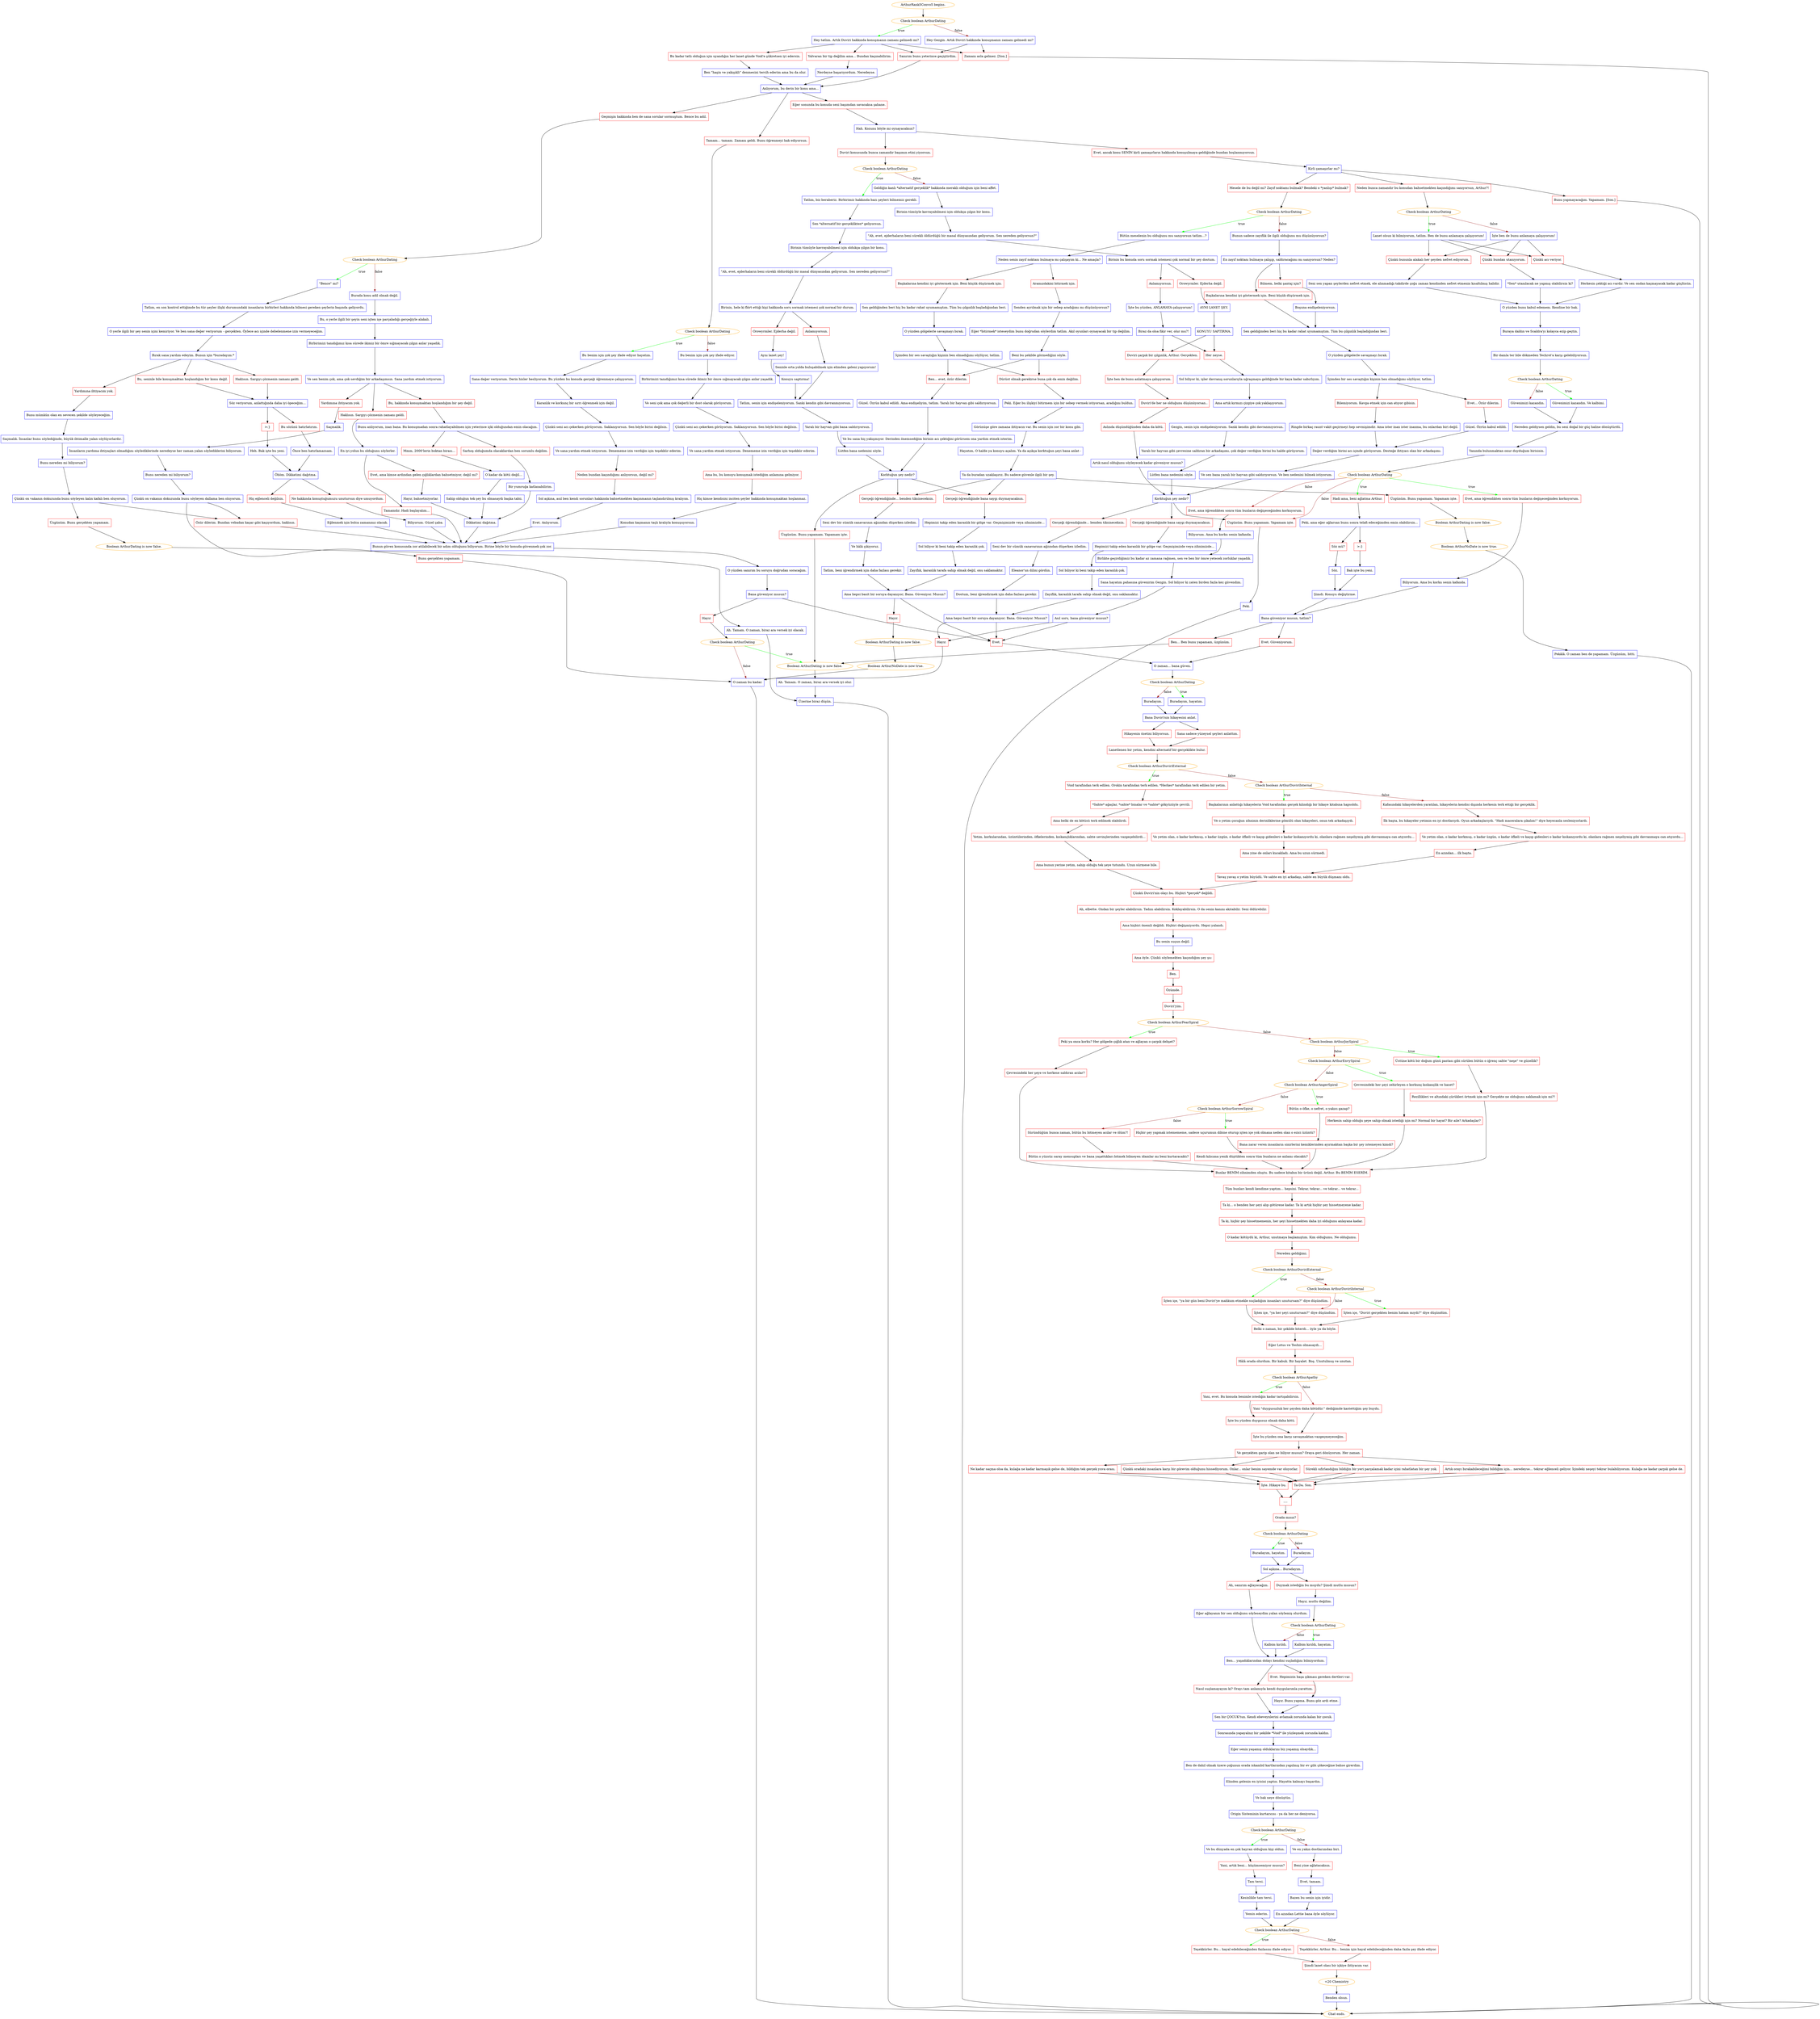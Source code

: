 digraph {
	"ArthurRank5Convo5 begins." [color=orange];
		"ArthurRank5Convo5 begins." -> j4106800456;
	j4106800456 [label="Check boolean ArthurDating",color=orange];
		j4106800456 -> j2434804035 [label=true,color=green];
		j4106800456 -> j1593030000 [label=false,color=brown];
	j2434804035 [label="Hey tatlım. Artık Duviri hakkında konuşmanın zamanı gelmedi mi?",shape=box,color=blue];
		j2434804035 -> j417258679;
		j2434804035 -> j3726603480;
		j2434804035 -> j2432808713;
		j2434804035 -> j3057345454;
	j1593030000 [label="Hey Gezgin. Artık Duviri hakkında konuşmanın zamanı gelmedi mi?",shape=box,color=blue];
		j1593030000 -> j2432808713;
		j1593030000 -> j3057345454;
	j417258679 [label="Bu kadar tatlı olduğun için uyandığın her lanet günde Void'e şükretsen iyi edersin.",shape=box,color=red];
		j417258679 -> j3219026442;
	j3726603480 [label="Yalvaran bir tip değilim ama... Bundan kaçınabilirim.",shape=box,color=red];
		j3726603480 -> j4259441392;
	j2432808713 [label="Sanırım bunu yeterince geçiştirdim.",shape=box,color=red];
		j2432808713 -> j563123037;
	j3057345454 [label="Zamanı asla gelmez. [Son.]",shape=box,color=red];
		j3057345454 -> "Chat ends.";
	j3219026442 [label="Ben \"haşin ve yakışıklı\" denmesini tercih ederim ama bu da olur.",shape=box,color=blue];
		j3219026442 -> j563123037;
	j4259441392 [label="Nerdeyse başarıyordum. Neredeyse.",shape=box,color=blue];
		j4259441392 -> j563123037;
	j563123037 [label="Anlıyorum, bu derin bir konu ama...",shape=box,color=blue];
		j563123037 -> j429749084;
		j563123037 -> j3575499230;
		j563123037 -> j110143336;
	"Chat ends." [color=orange];
	j429749084 [label="Tamam... tamam. Zamanı geldi. Bunu öğrenmeyi hak ediyorsun.",shape=box,color=red];
		j429749084 -> j813636759;
	j3575499230 [label="Geçmişin hakkında ben de sana sorular sormuştum. Bence bu adil.",shape=box,color=red];
		j3575499230 -> j2816300089;
	j110143336 [label="Eğer sonunda bu konuda seni başımdan savacaksa şahane.",shape=box,color=red];
		j110143336 -> j3597552185;
	j813636759 [label="Check boolean ArthurDating",color=orange];
		j813636759 -> j2322303811 [label=true,color=green];
		j813636759 -> j2445206359 [label=false,color=brown];
	j2816300089 [label="Check boolean ArthurDating",color=orange];
		j2816300089 -> j3736063004 [label=true,color=green];
		j2816300089 -> j3539223097 [label=false,color=brown];
	j3597552185 [label="Hah. Kozunu böyle mi oynayacaksın?",shape=box,color=blue];
		j3597552185 -> j2916125397;
		j3597552185 -> j3120127219;
	j2322303811 [label="Bu benim için çok şey ifade ediyor hayatım.",shape=box,color=blue];
		j2322303811 -> j532652201;
	j2445206359 [label="Bu benim için çok şey ifade ediyor.",shape=box,color=blue];
		j2445206359 -> j215752188;
	j3736063004 [label="\"Bence\" mi?",shape=box,color=blue];
		j3736063004 -> j3820734807;
	j3539223097 [label="Burada konu adil olmak değil.",shape=box,color=blue];
		j3539223097 -> j4252060037;
	j2916125397 [label="Duviri konusunda bunca zamandır başımın etini yiyorsun.",shape=box,color=red];
		j2916125397 -> j4256743418;
	j3120127219 [label="Evet, ancak konu SENİN kirli çamaşırların hakkında konuşulmaya geldiğinde bundan hoşlanmıyorsun.",shape=box,color=red];
		j3120127219 -> j951177023;
	j532652201 [label="Sana değer veriyorum. Derin hisler besliyorum. Bu yüzden bu konuda gerçeği öğrenmeye çalışıyorum.",shape=box,color=blue];
		j532652201 -> j2788795626;
	j215752188 [label="Birbirimizi tanıdığımız kısa sürede ikimiz bir ömre sığmayacak çılgın anlar yaşadık.",shape=box,color=blue];
		j215752188 -> j3942363535;
	j3820734807 [label="Tatlım, en son kontrol ettiğimde bu tür şeyler ilişki durumundaki insanların birbirleri hakkında bilmesi gereken şeylerin başında geliyordu.",shape=box,color=blue];
		j3820734807 -> j2550130068;
	j4252060037 [label="Bu, o yerle ilgili bir şeyin seni içten içe parçaladığı gerçeğiyle alakalı.",shape=box,color=blue];
		j4252060037 -> j768669025;
	j4256743418 [label="Check boolean ArthurDating",color=orange];
		j4256743418 -> j2602356918 [label=true,color=green];
		j4256743418 -> j4174609534 [label=false,color=brown];
	j951177023 [label="Kirli çamaşırlar mı?",shape=box,color=blue];
		j951177023 -> j3014695791;
		j951177023 -> j3846087621;
		j951177023 -> j1701020810;
	j2788795626 [label="Karanlık ve korkunç bir sırrı öğrenmek için değil.",shape=box,color=blue];
		j2788795626 -> j2926182758;
	j3942363535 [label="Ve seni çok ama çok değerli bir dost olarak görüyorum.",shape=box,color=blue];
		j3942363535 -> j2535861914;
	j2550130068 [label="O yerle ilgili bir şey senin içini kemiriyor. Ve ben sana değer veriyorum - gerçekten. Öylece acı içinde debelenmene izin vermeyeceğim.",shape=box,color=blue];
		j2550130068 -> j2457346154;
	j768669025 [label="Birbirimizi tanıdığımız kısa sürede ikimiz bir ömre sığmayacak çılgın anlar yaşadık.",shape=box,color=blue];
		j768669025 -> j3888992183;
	j2602356918 [label="Tatlım, biz beraberiz. Birbirimiz hakkında bazı şeyleri bilmemiz gerekli.",shape=box,color=blue];
		j2602356918 -> j2585508926;
	j4174609534 [label="Geldiğin kanlı *alternatif gerçeklik* hakkında meraklı olduğum için beni affet.",shape=box,color=blue];
		j4174609534 -> j2450037168;
	j3014695791 [label="Mesele de bu değil mi? Zayıf noktamı bulmak? Bendeki o *yanlışı* bulmak?",shape=box,color=red];
		j3014695791 -> j1328464596;
	j3846087621 [label="Neden bunca zamandır bu konudan bahsetmekten kaçındığımı sanıyorsun, Arthur?!",shape=box,color=red];
		j3846087621 -> j681698609;
	j1701020810 [label="Bunu yapmayacağım. Yapamam. [Son.]",shape=box,color=red];
		j1701020810 -> "Chat ends.";
	j2926182758 [label="Çünkü seni acı çekerken görüyorum. Saklanıyorsun. Sen böyle birisi değilsin.",shape=box,color=blue];
		j2926182758 -> j454459599;
	j2535861914 [label="Çünkü seni acı çekerken görüyorum. Saklanıyorsun. Sen böyle birisi değilsin.",shape=box,color=blue];
		j2535861914 -> j1726044236;
	j2457346154 [label="Bırak sana yardım edeyim. Bunun için *buradayım.*",shape=box,color=blue];
		j2457346154 -> j3471598829;
		j2457346154 -> j2096044422;
		j2457346154 -> j2277443211;
	j3888992183 [label="Ve sen benim çok, ama çok sevdiğim bir arkadaşımsın. Sana yardım etmek istiyorum.",shape=box,color=blue];
		j3888992183 -> j3173926023;
		j3888992183 -> j2435264595;
		j3888992183 -> j852102688;
	j2585508926 [label="Sen *alternatif bir gerçeklikten* geliyorsun.",shape=box,color=blue];
		j2585508926 -> j2722027968;
	j2450037168 [label="Birinin tümüyle kavrayabilmesi için oldukça çılgın bir konu.",shape=box,color=blue];
		j2450037168 -> j2200313215;
	j1328464596 [label="Check boolean ArthurDating",color=orange];
		j1328464596 -> j490192660 [label=true,color=green];
		j1328464596 -> j4031615466 [label=false,color=brown];
	j681698609 [label="Check boolean ArthurDating",color=orange];
		j681698609 -> j2179531443 [label=true,color=green];
		j681698609 -> j885573981 [label=false,color=brown];
	j454459599 [label="Ve sana yardım etmek istiyorum. Denememe izin verdiğin için teşekkür ederim.",shape=box,color=blue];
		j454459599 -> j359419266;
	j1726044236 [label="Ve sana yardım etmek istiyorum. Denememe izin verdiğin için teşekkür ederim.",shape=box,color=blue];
		j1726044236 -> j59470120;
	j3471598829 [label="Yardımına ihtiyacım yok.",shape=box,color=red];
		j3471598829 -> j61242897;
	j2096044422 [label="Bu, seninle bile konuşmaktan hoşlandığım bir konu değil.",shape=box,color=red];
		j2096044422 -> j1345409442;
	j2277443211 [label="Haklısın. Sargıyı çözmenin zamanı geldi.",shape=box,color=red];
		j2277443211 -> j1345409442;
	j3173926023 [label="Bu, hakkında konuşmaktan hoşlandığım bir şey değil.",shape=box,color=red];
		j3173926023 -> j776915984;
	j2435264595 [label="Haklısın. Sargıyı çözmenin zamanı geldi.",shape=box,color=red];
		j2435264595 -> j3023191026;
	j852102688 [label="Yardımına ihtiyacım yok.",shape=box,color=red];
		j852102688 -> j1339916759;
	j2722027968 [label="Birinin tümüyle kavrayabilmesi için oldukça çılgın bir konu.",shape=box,color=blue];
		j2722027968 -> j2104208928;
	j2200313215 [label="\"Ah, evet, ejderhaların beni sürekli öldürdüğü bir masal dünyasından geliyorum. Sen nereden geliyorsun?\"",shape=box,color=blue];
		j2200313215 -> j2560165386;
	j490192660 [label="Bütün meselenin bu olduğunu mu sanıyorsun tatlım...?",shape=box,color=blue];
		j490192660 -> j2019642445;
	j4031615466 [label="Bunun sadece zayıflık ile ilgili olduğunu mu düşünüyorsun?",shape=box,color=blue];
		j4031615466 -> j668209109;
	j2179531443 [label="Lanet olsun ki bilmiyorum, tatlım. Ben de bunu anlamaya çalışıyorum!",shape=box,color=blue];
		j2179531443 -> j4240045646;
		j2179531443 -> j2658590296;
		j2179531443 -> j817686292;
	j885573981 [label="İşte ben de bunu anlamaya çalışıyorum!",shape=box,color=blue];
		j885573981 -> j4240045646;
		j885573981 -> j2658590296;
		j885573981 -> j817686292;
	j359419266 [label="Neden bundan kaçındığımı anlıyorsun, değil mi?",shape=box,color=red];
		j359419266 -> j1335840481;
	j59470120 [label="Ama bu, bu konuyu konuşmak istediğim anlamına gelmiyor.",shape=box,color=red];
		j59470120 -> j1500362163;
	j61242897 [label="Bunu mümkün olan en sevecen şekilde söyleyeceğim.",shape=box,color=blue];
		j61242897 -> j3782706322;
	j1345409442 [label="Söz veriyorum, anlattığında daha iyi öpeceğim...",shape=box,color=blue];
		j1345409442 -> j4185394187;
		j1345409442 -> j2365532104;
	j776915984 [label="Bunu anlıyorum, inan bana. Bu konuşmadan sonra rahatlayabilmen için yeterince içki olduğundan emin olacağım.",shape=box,color=blue];
		j776915984 -> j2202522361;
		j776915984 -> j3857301613;
	j3023191026 [label="En iyi yolun bu olduğunu söylerler.",shape=box,color=blue];
		j3023191026 -> j672969617;
		j3023191026 -> j3526809697;
	j1339916759 [label="Saçmalık.",shape=box,color=blue];
		j1339916759 -> j3718898829;
	j2104208928 [label="\"Ah, evet, ejderhaların beni sürekli öldürdüğü bir masal dünyasından geliyorum. Sen nereden geliyorsun?\"",shape=box,color=blue];
		j2104208928 -> j2860091003;
	j2560165386 [label="Birinin bu konuda soru sormak istemesi çok normal bir şey dostum.",shape=box,color=blue];
		j2560165386 -> j3380714552;
		j2560165386 -> j1379100812;
	j2019642445 [label="Neden senin zayıf noktanı bulmaya mı çalışayım ki... Ne amaçla?",shape=box,color=blue];
		j2019642445 -> j993175008;
		j2019642445 -> j2120261541;
	j668209109 [label="En zayıf noktanı bulmaya çalışıp, saldıracağımı mı sanıyorsun? Neden?",shape=box,color=blue];
		j668209109 -> j1444977143;
		j668209109 -> j1288786582;
	j4240045646 [label="Çünkü bundan utanıyorum.",shape=box,color=red];
		j4240045646 -> j6561959;
	j2658590296 [label="Çünkü acı veriyor.",shape=box,color=red];
		j2658590296 -> j533384594;
	j817686292 [label="Çünkü bununla alakalı her şeyden nefret ediyorum.",shape=box,color=red];
		j817686292 -> j2840879147;
	j1335840481 [label="Sol aşkına, asıl ben kendi sorunları hakkında bahsetmekten kaçınmanın taçlandırılmış kralıyım.",shape=box,color=blue];
		j1335840481 -> j2810029546;
	j1500362163 [label="Hiç kimse kendisini inciten şeyler hakkında konuşmaktan hoşlanmaz.",shape=box,color=blue];
		j1500362163 -> j2354239243;
	j3782706322 [label="Saçmalık. İnsanlar bunu söylediğinde, büyük ihtimalle yalan söylüyorlardır.",shape=box,color=blue];
		j3782706322 -> j3258958944;
	j4185394187 [label="Bu sözünü hatırlatırım.",shape=box,color=red];
		j4185394187 -> j1816484831;
	j2365532104 [label=">:}",shape=box,color=red];
		j2365532104 -> j3085471770;
	j2202522361 [label="Mmm, 2000'lerin boktan birası...",shape=box,color=red];
		j2202522361 -> j2137270346;
	j3857301613 [label="Sarhoş olduğumda olacaklardan ben sorumlu değilim.",shape=box,color=red];
		j3857301613 -> j3797091656;
	j672969617 [label="Evet, ama kimse ardından gelen çığlıklardan bahsetmiyor, değil mi?",shape=box,color=red];
		j672969617 -> j4218182902;
	j3526809697 [label="Tamamdır. Hadi başlayalım...",shape=box,color=red];
		j3526809697 -> j876996234;
	j3718898829 [label="İnsanların yardıma ihtiyaçları olmadığını söylediklerinde neredeyse her zaman yalan söylediklerini biliyorum.",shape=box,color=blue];
		j3718898829 -> j4183878098;
	j2860091003 [label="Birinin, hele ki flört ettiği kişi hakkında soru sormak istemesi çok normal bir durum.",shape=box,color=blue];
		j2860091003 -> j521735706;
		j2860091003 -> j9241457;
	j3380714552 [label="Anlamıyorsun.",shape=box,color=red];
		j3380714552 -> j713546848;
	j1379100812 [label="Orowyrmler. Ejderha değil.",shape=box,color=red];
		j1379100812 -> j2394152929;
	j993175008 [label="Başkalarına kendini iyi göstermek için. Beni küçük düşürmek için.",shape=box,color=red];
		j993175008 -> j1991331421;
	j2120261541 [label="Aramızdakini bitirmek için.",shape=box,color=red];
		j2120261541 -> j2471269339;
	j1444977143 [label="Başkalarına kendini iyi göstermek için. Beni küçük düşürmek için.",shape=box,color=red];
		j1444977143 -> j44826543;
	j1288786582 [label="Bilmem, belki şantaj için?",shape=box,color=red];
		j1288786582 -> j1037011506;
	j6561959 [label="*Sen* utanılacak ne yapmış olabilirsin ki?",shape=box,color=blue];
		j6561959 -> j1372579535;
	j533384594 [label="Herkesin çektiği acı vardır. Ve sen ondan kaçmayacak kadar güçlüsün.",shape=box,color=blue];
		j533384594 -> j1372579535;
	j2840879147 [label="Seni sen yapan şeylerden nefret etmek, ele alınmadığı takdirde çoğu zaman kendinden nefret etmenin kısaltılmış halidir.",shape=box,color=blue];
		j2840879147 -> j1372579535;
	j2810029546 [label="Evet. Anlıyorum.",shape=box,color=blue];
		j2810029546 -> j876996234;
	j2354239243 [label="Konudan kaçmanın taçlı kralıyla konuşuyorsun.",shape=box,color=blue];
		j2354239243 -> j876996234;
	j3258958944 [label="Bunu nereden mi biliyorum?",shape=box,color=blue];
		j3258958944 -> j1001891946;
	j1816484831 [label="Önce ben hatırlamazsam.",shape=box,color=blue];
		j1816484831 -> j1675881007;
	j3085471770 [label="Heh. Bak işte bu yeni.",shape=box,color=blue];
		j3085471770 -> j1675881007;
	j2137270346 [label="O kadar da kötü değil...",shape=box,color=blue];
		j2137270346 -> j4193561329;
	j3797091656 [label="Bir yumruğa katlanabilirim.",shape=box,color=blue];
		j3797091656 -> j510741801;
	j4218182902 [label="Hayır, bahsetmiyorlar.",shape=box,color=blue];
		j4218182902 -> j510741801;
	j876996234 [label="Bunun güven konusunda zor atılabilecek bir adım olduğunu biliyorum. Birine böyle bir konuda güvenmek çok zor.",shape=box,color=blue];
		j876996234 -> j1870208042;
	j4183878098 [label="Bunu nereden mi biliyorum?",shape=box,color=blue];
		j4183878098 -> j2810694028;
	j521735706 [label="Anlamıyorsun.",shape=box,color=red];
		j521735706 -> j2385383487;
	j9241457 [label="Orowyrmler. Ejderha değil.",shape=box,color=red];
		j9241457 -> j3524464293;
	j713546848 [label="İşte bu yüzden, ANLAMAYA çalışıyorum!",shape=box,color=blue];
		j713546848 -> j234753283;
	j2394152929 [label="AYNI LANET ŞEY.",shape=box,color=blue];
		j2394152929 -> j3314312230;
	j1991331421 [label="Sen geldiğinden beri hiç bu kadar rahat uyumamıştım. Tüm bu çılgınlık başladığından beri.",shape=box,color=blue];
		j1991331421 -> j1561399138;
	j2471269339 [label="Senden ayrılmak için bir sebep aradığımı mı düşünüyorsun?",shape=box,color=blue];
		j2471269339 -> j463523263;
	j44826543 [label="Sen geldiğinden beri hiç bu kadar rahat uyumamıştım. Tüm bu çılgınlık başladığından beri.",shape=box,color=blue];
		j44826543 -> j2779129130;
	j1037011506 [label="Boşuna endişeleniyorsun.",shape=box,color=blue];
		j1037011506 -> j44826543;
	j1372579535 [label="O yüzden bunu kabul edemem. Kendine bir bak.",shape=box,color=blue];
		j1372579535 -> j1122317676;
	j1001891946 [label="Çünkü on vakanın dokuzunda bunu söyleyen kalın kafalı ben oluyorum.",shape=box,color=blue];
		j1001891946 -> j1898742471;
		j1001891946 -> j2819591327;
	j1675881007 [label="Öhöm. Dikkatimi dağıtma.",shape=box,color=blue];
		j1675881007 -> j2185139623;
		j1675881007 -> j2066622617;
	j4193561329 [label="Sahip olduğun tek şey bu olmasaydı başka tabii.",shape=box,color=blue];
		j4193561329 -> j510741801;
	j510741801 [label="Dikkatimi dağıtma.",shape=box,color=blue];
		j510741801 -> j876996234;
	j1870208042 [label="O yüzden sanırım bu soruyu doğrudan soracağım.",shape=box,color=blue];
		j1870208042 -> j1324385459;
	j2810694028 [label="Çünkü on vakanın dokuzunda bunu söyleyen dallama ben oluyorum.",shape=box,color=blue];
		j2810694028 -> j1898742471;
		j2810694028 -> j2637746720;
	j2385383487 [label="Seninle orta yolda buluşabilmek için elimden geleni yapıyorum!",shape=box,color=blue];
		j2385383487 -> j3386051566;
	j3524464293 [label="Aynı lanet şey!",shape=box,color=blue];
		j3524464293 -> j1298423848;
	j234753283 [label="Biraz da olsa fikir ver, olur mu?!",shape=box,color=blue];
		j234753283 -> j3258964883;
		j234753283 -> j3465345876;
	j3314312230 [label="KONUYU SAPTIRMA.",shape=box,color=blue];
		j3314312230 -> j3258964883;
		j3314312230 -> j3465345876;
	j1561399138 [label="O yüzden gölgelerle savaşmayı bırak.",shape=box,color=blue];
		j1561399138 -> j3060719332;
	j463523263 [label="Eğer *bitirmek* isteseydim bunu doğrudan söylerdim tatlım. Akıl oyunları oynayacak bir tip değilim.",shape=box,color=blue];
		j463523263 -> j2856659677;
	j2779129130 [label="O yüzden gölgelerle savaşmayı bırak.",shape=box,color=blue];
		j2779129130 -> j2959997448;
	j1122317676 [label="Buraya daldın ve Scaldra'yı kolayca ezip geçtin.",shape=box,color=blue];
		j1122317676 -> j1409154714;
	j1898742471 [label="Özür dilerim. Bundan vebadan kaçar gibi kaçıyordum, haklısın.",shape=box,color=red];
		j1898742471 -> j876996234;
	j2819591327 [label="Üzgünüm. Bunu gerçekten yapamam.",shape=box,color=red];
		j2819591327 -> j943019816;
	j2185139623 [label="Hiç eğlenceli değilsin.",shape=box,color=red];
		j2185139623 -> j1770315181;
	j2066622617 [label="Ne hakkında konuştuğumuzu unutursun diye umuyordum.",shape=box,color=red];
		j2066622617 -> j2020192162;
	j1324385459 [label="Bana güveniyor musun?",shape=box,color=blue];
		j1324385459 -> j281011665;
		j1324385459 -> j3349484205;
	j2637746720 [label="Bunu gerçekten yapamam.",shape=box,color=red];
		j2637746720 -> j54506537;
	j3386051566 [label="Tatlım, senin için endişeleniyorum. Sanki kendin gibi davranmıyorsun.",shape=box,color=blue];
		j3386051566 -> j1475618504;
	j1298423848 [label="Konuyu saptırma!",shape=box,color=blue];
		j1298423848 -> j3386051566;
	j3258964883 [label="Duviri çarpık bir çılgınlık, Arthur. Gerçekten.",shape=box,color=red];
		j3258964883 -> j2239685813;
	j3465345876 [label="Her neyse.",shape=box,color=red];
		j3465345876 -> j1317177805;
	j3060719332 [label="İçimden bir ses savaştığın kişinin ben olmadığımı söylüyor, tatlım.",shape=box,color=blue];
		j3060719332 -> j3847340373;
		j3060719332 -> j3595014048;
	j2856659677 [label="Beni bu şekilde görmediğini söyle.",shape=box,color=blue];
		j2856659677 -> j3847340373;
		j2856659677 -> j3595014048;
	j2959997448 [label="İçimden bir ses savaştığın kişinin ben olmadığımı söylüyor, tatlım.",shape=box,color=blue];
		j2959997448 -> j519989964;
		j2959997448 -> j695428102;
	j1409154714 [label="Bir damla ter bile dökmeden Techrot'a karşı gelebiliyorsun.",shape=box,color=blue];
		j1409154714 -> j3874916649;
	j943019816 [label="Boolean ArthurDating is now false.",color=orange];
		j943019816 -> j869620963;
	j1770315181 [label="Eğlenmek için bolca zamanınız olacak.",shape=box,color=blue];
		j1770315181 -> j876996234;
	j2020192162 [label="Biliyorum. Güzel çaba.",shape=box,color=blue];
		j2020192162 -> j876996234;
	j281011665 [label="Evet.",shape=box,color=red];
		j281011665 -> j3379314748;
	j3349484205 [label="Hayır.",shape=box,color=red];
		j3349484205 -> j756413796;
	j54506537 [label="O zaman bu kadar.",shape=box,color=blue];
		j54506537 -> "Chat ends.";
	j1475618504 [label="Yaralı bir hayvan gibi bana saldırıyorsun.",shape=box,color=blue];
		j1475618504 -> j2053341884;
	j2239685813 [label="İşte ben de bunu anlatmaya çalışıyorum.",shape=box,color=red];
		j2239685813 -> j894477229;
	j1317177805 [label="Sol biliyor ki, işler davranış sorunlarıyla uğraşmaya geldiğinde bir kaya kadar sabırlıyım.",shape=box,color=blue];
		j1317177805 -> j1555438882;
	j3847340373 [label="Ben... evet, özür dilerim.",shape=box,color=red];
		j3847340373 -> j4193716771;
	j3595014048 [label="Dürüst olmak gerekirse buna çok da emin değilim.",shape=box,color=red];
		j3595014048 -> j3074566354;
	j519989964 [label="Evet... Özür dilerim.",shape=box,color=red];
		j519989964 -> j2063565811;
	j695428102 [label="Bilemiyorum. Kavga etmek için can atıyor gibisin.",shape=box,color=red];
		j695428102 -> j2906216137;
	j3874916649 [label="Check boolean ArthurDating",color=orange];
		j3874916649 -> j705140700 [label=true,color=green];
		j3874916649 -> j1054132079 [label=false,color=brown];
	j869620963 [label="Ah. Tamam. O zaman, biraz ara versek iyi olacak.",shape=box,color=blue];
		j869620963 -> j2360544992;
	j3379314748 [label="O zaman... bana güven.",shape=box,color=blue];
		j3379314748 -> j2112843565;
	j756413796 [label="Check boolean ArthurDating",color=orange];
		j756413796 -> j3972430889 [label=true,color=green];
		j756413796 -> j54506537 [label=false,color=brown];
	j2053341884 [label="Lütfen bana nedenini söyle.",shape=box,color=blue];
		j2053341884 -> j4135434823;
	j894477229 [label="Duviri'de her ne olduğunu düşünüyorsan..",shape=box,color=red];
		j894477229 -> j2079806621;
	j1555438882 [label="Ama artık kırmızı çizgiye çok yaklaşıyorum.",shape=box,color=blue];
		j1555438882 -> j1672150266;
	j4193716771 [label="Güzel. Özrün kabul edildi. Ama endişeliyim, tatlım. Yaralı bir hayvan gibi saldırıyorsun.",shape=box,color=blue];
		j4193716771 -> j3067628968;
	j3074566354 [label="Peki. Eğer bu ilişkiyi bitirmem için bir sebep vermek istiyorsan, aradığını buldun.",shape=box,color=blue];
		j3074566354 -> j1548181786;
	j2063565811 [label="Güzel. Özrün kabul edildi.",shape=box,color=blue];
		j2063565811 -> j3815056484;
	j2906216137 [label="Ringde birkaç raunt vakit geçirmeyi hep sevmişimdir. Ama ister inan ister inanma, bu onlardan biri değil.",shape=box,color=blue];
		j2906216137 -> j3815056484;
	j705140700 [label="Güvenimizi kazandın. Ve kalbimi.",shape=box,color=blue];
		j705140700 -> j2128359806;
	j1054132079 [label="Güvenimizi kazandın.",shape=box,color=blue];
		j1054132079 -> j2128359806;
	j2360544992 [label="Üzerine biraz düşün.",shape=box,color=blue];
		j2360544992 -> "Chat ends.";
	j2112843565 [label="Check boolean ArthurDating",color=orange];
		j2112843565 -> j3795669320 [label=true,color=green];
		j2112843565 -> j2599325123 [label=false,color=brown];
	j3972430889 [label="Boolean ArthurDating is now false.",color=orange];
		j3972430889 -> j2890248854;
	j4135434823 [label="Korktuğun şey nedir?",shape=box,color=blue];
		j4135434823 -> j4123678536;
		j4135434823 -> j1891480386;
		j4135434823 -> j595130554;
	j2079806621 [label="Aslında düşündüğünden daha da kötü.",shape=box,color=red];
		j2079806621 -> j2290266028;
	j1672150266 [label="Gezgin, senin için endişeleniyorum. Sanki kendin gibi davranmıyorsun.",shape=box,color=blue];
		j1672150266 -> j3323728606;
	j3067628968 [label="Ve bu sana hiç yakışmıyor. Derinden önemsediğim birinin acı çektiğini görürsem ona yardım etmek isterim.",shape=box,color=blue];
		j3067628968 -> j4135434823;
	j1548181786 [label="Görünüşe göre zamana ihtiyacın var. Bu senin için zor bir konu gibi.",shape=box,color=blue];
		j1548181786 -> j250351973;
	j3815056484 [label="Değer verdiğim birini acı içinde görüyorum. Desteğe ihtiyacı olan bir arkadaşımı.",shape=box,color=blue];
		j3815056484 -> j3010185065;
	j2128359806 [label="Nereden geldiysen geldin, bu seni doğal bir güç haline dönüştürdü.",shape=box,color=blue];
		j2128359806 -> j2068397647;
	j3795669320 [label="Buradayım, hayatım.",shape=box,color=blue];
		j3795669320 -> j3205607969;
	j2599325123 [label="Buradayım.",shape=box,color=blue];
		j2599325123 -> j3205607969;
	j2890248854 [label="Ah. Tamam. O zaman, biraz ara versek iyi olur.",shape=box,color=blue];
		j2890248854 -> j2360544992;
	j4123678536 [label="Üzgünüm. Bunu yapamam. Yapamam işte.",shape=box,color=red];
		j4123678536 -> j3972430889;
	j1891480386 [label="Gerçeği öğrendiğinde... benden tiksineceksin.",shape=box,color=red];
		j1891480386 -> j2476960471;
	j595130554 [label="Gerçeği öğrendiğinde bana saygı duymayacaksın.",shape=box,color=red];
		j595130554 -> j4101936923;
	j2290266028 [label="Artık nasıl olduğunu söyleyecek kadar güveniyor musun?",shape=box,color=blue];
		j2290266028 -> j2682021662;
	j3323728606 [label="Yaralı bir hayvan gibi çevresine saldıran bir arkadaşımı, çok değer verdiğim birini bu halde görüyorum.",shape=box,color=blue];
		j3323728606 -> j222602244;
	j250351973 [label="Hayatım, O halde ya konuyu açalım. Ya da açıkça korktuğun şeyi bana anlat -",shape=box,color=blue];
		j250351973 -> j2074135660;
	j3010185065 [label="Ve sen bana yaralı bir hayvan gibi saldırıyorsun. Ve ben nedenini bilmek istiyorum.",shape=box,color=blue];
		j3010185065 -> j2682021662;
	j2068397647 [label="Yanında bulunmaktan onur duyduğum birisisin.",shape=box,color=blue];
		j2068397647 -> j303845009;
	j3205607969 [label="Bana Duviri'nin hikayesini anlat.",shape=box,color=blue];
		j3205607969 -> j3454446266;
		j3205607969 -> j3672636640;
	j2476960471 [label="Seni dev bir sümük canavarının ağzından düşerken izledim.",shape=box,color=blue];
		j2476960471 -> j3280739077;
	j4101936923 [label="Hepimizi takip eden karanlık bir gölge var. Geçmişimizde veya zihnimizde...",shape=box,color=blue];
		j4101936923 -> j3018084083;
	j2682021662 [label="Korktuğun şey nedir?",shape=box,color=blue];
		j2682021662 -> j1467186651;
		j2682021662 -> j890225835;
		j2682021662 -> j4068629611;
	j222602244 [label="Lütfen bana nedenini söyle.",shape=box,color=blue];
		j222602244 -> j2682021662;
	j2074135660 [label="Ya da buradan uzaklaşırız. Bu sadece güvenle ilgili bir şey.",shape=box,color=blue];
		j2074135660 -> j1891480386;
		j2074135660 -> j595130554;
		j2074135660 -> j3251668918;
	j303845009 [label="Check boolean ArthurDating",color=orange];
		j303845009 -> j456845144 [label=true,color=green];
		j303845009 -> j599691066 [label=true,color=green];
		j303845009 -> j2745716673 [label=false,color=brown];
		j303845009 -> j4068629611 [label=false,color=brown];
	j3454446266 [label="Hikayenin özetini biliyorsun.",shape=box,color=red];
		j3454446266 -> j416567097;
	j3672636640 [label="Sana sadece yüzeysel şeyleri anlattım.",shape=box,color=red];
		j3672636640 -> j416567097;
	j3280739077 [label="Ve hâlâ çıkıyoruz.",shape=box,color=blue];
		j3280739077 -> j1818069878;
	j3018084083 [label="Sol biliyor ki beni takip eden karanlık çok.",shape=box,color=blue];
		j3018084083 -> j1812417653;
	j1467186651 [label="Gerçeği öğrendiğinde... benden tiksineceksin.",shape=box,color=red];
		j1467186651 -> j1681380484;
	j890225835 [label="Gerçeği öğrendiğinde bana saygı duymayacaksın.",shape=box,color=red];
		j890225835 -> j3222320096;
	j4068629611 [label="Üzgünüm. Bunu yapamam. Yapamam işte.",shape=box,color=red];
		j4068629611 -> j2128232653;
	j3251668918 [label="Üzgünüm. Bunu yapamam. Yapamam işte.",shape=box,color=red];
		j3251668918 -> j231171842;
	j456845144 [label="Hadi ama, beni ağlatma Arthur.",shape=box,color=red];
		j456845144 -> j1541354319;
	j599691066 [label="Evet, ama öğrendikten sonra tüm bunların değişeceğinden korkuyorum.",shape=box,color=red];
		j599691066 -> j4047141969;
	j2745716673 [label="Evet, ama öğrendikten sonra tüm bunların değişeceğinden korkuyorum.",shape=box,color=red];
		j2745716673 -> j4095089153;
	j416567097 [label="Lanetlenen bir yetim, kendini alternatif bir gerçeklikte bulur.",shape=box,color=red];
		j416567097 -> j2721145121;
	j1818069878 [label="Tatlım, beni iğrendirmek için daha fazlası gerekir.",shape=box,color=blue];
		j1818069878 -> j949326329;
	j1812417653 [label="Zayıflık, karanlık tarafa sahip olmak değil, onu saklamaktır.",shape=box,color=blue];
		j1812417653 -> j949326329;
	j1681380484 [label="Seni dev bir sümük canavarının ağzından düşerken izledim.",shape=box,color=blue];
		j1681380484 -> j1470782012;
	j3222320096 [label="Hepimizi takip eden karanlık bir gölge var. Geçmişimizde veya zihnimizde...",shape=box,color=blue];
		j3222320096 -> j3280239775;
	j2128232653 [label="Peki.",shape=box,color=blue];
		j2128232653 -> "Chat ends.";
	j231171842 [label="Boolean ArthurDating is now false.",color=orange];
		j231171842 -> j465587736;
	j1541354319 [label="Peki, ama eğer ağlarsan bunu sonra telafi edeceğimden emin olabilirsin...",shape=box,color=blue];
		j1541354319 -> j199968290;
		j1541354319 -> j2667174464;
	j4047141969 [label="Biliyorum. Ama bu korku senin kafanda.",shape=box,color=blue];
		j4047141969 -> j3268778442;
	j4095089153 [label="Biliyorum. Ama bu korku senin kafanda.",shape=box,color=blue];
		j4095089153 -> j1697588911;
	j2721145121 [label="Check boolean ArthurDuviriExternal",color=orange];
		j2721145121 -> j2554568028 [label=true,color=green];
		j2721145121 -> j2230506999 [label=false,color=brown];
	j949326329 [label="Ama hepsi basit bir soruya dayanıyor; Bana. Güveniyor. Musun?",shape=box,color=blue];
		j949326329 -> j281011665;
		j949326329 -> j508737019;
	j1470782012 [label="Eleanor'un dilini gördün.",shape=box,color=blue];
		j1470782012 -> j2991609045;
	j3280239775 [label="Sol biliyor ki beni takip eden karanlık çok.",shape=box,color=blue];
		j3280239775 -> j4164542508;
	j465587736 [label="Boolean ArthurNoDate is now true.",color=orange];
		j465587736 -> j2581758558;
	j199968290 [label="Söz mü?",shape=box,color=red];
		j199968290 -> j2952142075;
	j2667174464 [label=">:}",shape=box,color=red];
		j2667174464 -> j26562508;
	j3268778442 [label="Bana güveniyor musun, tatlım?",shape=box,color=blue];
		j3268778442 -> j3805242264;
		j3268778442 -> j1451503857;
	j1697588911 [label="Birlikte geçirdiğimiz bu kadar az zamana rağmen, sen ve ben bir ömre yetecek zorluklar yaşadık.",shape=box,color=blue];
		j1697588911 -> j3678407809;
	j2554568028 [label="Void tarafından terk edilen. Orokin tarafından terk edilen. *Herkes* tarafından terk edilen bir yetim.",shape=box,color=red];
		j2554568028 -> j3446568442;
	j2230506999 [label="Check boolean ArthurDuviriInternal",color=orange];
		j2230506999 -> j3003931137 [label=true,color=green];
		j2230506999 -> j1401562170 [label=false,color=brown];
	j508737019 [label="Hayır.",shape=box,color=red];
		j508737019 -> j4142560953;
	j2991609045 [label="Dostum, beni iğrendirmek için daha fazlası gerekir.",shape=box,color=blue];
		j2991609045 -> j4137647356;
	j4164542508 [label="Zayıflık, karanlık tarafa sahip olmak değil, onu saklamaktır.",shape=box,color=blue];
		j4164542508 -> j4137647356;
	j2581758558 [label="Pekâlâ. O zaman ben de yapamam. Üzgünüm, bitti.",shape=box,color=blue];
		j2581758558 -> "Chat ends.";
	j2952142075 [label="Söz.",shape=box,color=blue];
		j2952142075 -> j4225277200;
	j26562508 [label="Bak işte bu yeni.",shape=box,color=blue];
		j26562508 -> j4225277200;
	j3805242264 [label="Evet. Güveniyorum.",shape=box,color=red];
		j3805242264 -> j3379314748;
	j1451503857 [label="Ben... Ben bunu yapamam, üzgünüm.",shape=box,color=red];
		j1451503857 -> j3972430889;
	j3678407809 [label="Sana hayatım pahasına güvenirim Gezgin. Sol biliyor ki zaten birden fazla kez güvendim.",shape=box,color=blue];
		j3678407809 -> j427704256;
	j3446568442 [label="*Sahte* ağaçlar, *sahte* binalar ve *sahte* gökyüzüyle çevrili.",shape=box,color=red];
		j3446568442 -> j1354672800;
	j3003931137 [label="Başkalarının anlattığı hikayelerin Void tarafından gerçek kılındığı bir hikaye kitabına hapsoldu.",shape=box,color=red];
		j3003931137 -> j136193478;
	j1401562170 [label="Kafasındaki hikayelerden yaratılan, hikayelerin kendisi dışında herkesin terk ettiği bir gerçeklik.",shape=box,color=red];
		j1401562170 -> j3290141713;
	j4142560953 [label="Boolean ArthurDating is now false.",color=orange];
		j4142560953 -> j543220039;
	j4137647356 [label="Ama hepsi basit bir soruya dayanıyor; Bana. Güveniyor. Musun?",shape=box,color=blue];
		j4137647356 -> j281011665;
		j4137647356 -> j3758168961;
	j4225277200 [label="Şimdi. Konuyu değiştirme.",shape=box,color=blue];
		j4225277200 -> j3268778442;
	j427704256 [label="Asıl soru, bana güveniyor musun?",shape=box,color=blue];
		j427704256 -> j281011665;
		j427704256 -> j3758168961;
	j1354672800 [label="Ama belki de en kötüsü terk edilmek olabilirdi.",shape=box,color=red];
		j1354672800 -> j740878039;
	j136193478 [label="Ve o yetim çocuğun zihninin derinliklerine gömülü olan hikayeleri, onun tek arkadaşıydı.",shape=box,color=red];
		j136193478 -> j4156803519;
	j3290141713 [label="İlk başta, bu hikayeler yetimin en iyi dostlarıydı. Oyun arkadaşlarıydı. \"Hadi maceralara çıkalım!\" diye heyecanla sesleniyorlardı.",shape=box,color=red];
		j3290141713 -> j3987858523;
	j543220039 [label="Boolean ArthurNoDate is now true.",color=orange];
		j543220039 -> j54506537;
	j3758168961 [label="Hayır.",shape=box,color=red];
		j3758168961 -> j54506537;
	j740878039 [label="Yetim, korkularından, üzüntülerinden, öfkelerinden, kıskançlıklarından, sahte sevinçlerinden vazgeçebilirdi...",shape=box,color=red];
		j740878039 -> j798427478;
	j4156803519 [label="Ve yetim olan, o kadar korkmuş, o kadar üzgün, o kadar öfkeli ve kaçıp gidenleri o kadar kıskanıyordu ki, olanlara rağmen neşeliymiş gibi davranmaya can atıyordu...",shape=box,color=red];
		j4156803519 -> j2499517785;
	j3987858523 [label="Ve yetim olan, o kadar korkmuş, o kadar üzgün, o kadar öfkeli ve kaçıp gidenleri o kadar kıskanıyordu ki, olanlara rağmen neşeliymiş gibi davranmaya can atıyordu...",shape=box,color=red];
		j3987858523 -> j1687807994;
	j798427478 [label="Ama bunun yerine yetim, sahip olduğu tek şeye tutundu. Uzun sürmese bile.",shape=box,color=red];
		j798427478 -> j4234215341;
	j2499517785 [label="Ama yine de onları kucakladı. Ama bu uzun sürmedi.",shape=box,color=red];
		j2499517785 -> j1869078682;
	j1687807994 [label="En azından... ilk başta.",shape=box,color=red];
		j1687807994 -> j1869078682;
	j4234215341 [label="Çünkü Duviri'nin olayı bu. Hiçbiri *gerçek* değildi.",shape=box,color=red];
		j4234215341 -> j1200398074;
	j1869078682 [label="Yavaş yavaş o yetim büyüdü. Ve sahte en iyi arkadaşı, sahte en büyük düşmanı oldu.",shape=box,color=red];
		j1869078682 -> j4234215341;
	j1200398074 [label="Ah, elbette. Ondan bir şeyler alabilirsin. Tadını alabilirsin. Koklayabilirsin. O da senin kanını akıtabilir. Seni öldürebilir.",shape=box,color=red];
		j1200398074 -> j3685796238;
	j3685796238 [label="Ama hiçbiri önemli değildi. Hiçbiri değişmiyordu. Hepsi yalandı.",shape=box,color=red];
		j3685796238 -> j668894120;
	j668894120 [label="Bu senin suçun değil.",shape=box,color=blue];
		j668894120 -> j3166630918;
	j3166630918 [label="Ama öyle. Çünkü söylemekten kaçındığım şey şu:",shape=box,color=red];
		j3166630918 -> j552225214;
	j552225214 [label="Ben.",shape=box,color=red];
		j552225214 -> j605631468;
	j605631468 [label="Özümde.",shape=box,color=red];
		j605631468 -> j522821479;
	j522821479 [label="Duviri'yim.",shape=box,color=red];
		j522821479 -> j1666063242;
	j1666063242 [label="Check boolean ArthurFearSpiral",color=orange];
		j1666063242 -> j3868033908 [label=true,color=green];
		j1666063242 -> j2992951070 [label=false,color=brown];
	j3868033908 [label="Peki ya onca korku? Her gölgede çığlık atan ve ağlayan o çarpık dehşet?",shape=box,color=red];
		j3868033908 -> j130087967;
	j2992951070 [label="Check boolean ArthurJoySpiral",color=orange];
		j2992951070 -> j2675954112 [label=true,color=green];
		j2992951070 -> j3235680043 [label=false,color=brown];
	j130087967 [label="Çevresindeki her şeye ve herkese saldıran acılar?",shape=box,color=red];
		j130087967 -> j2653845110;
	j2675954112 [label="Üstüne kötü bir doğum günü pastası gibi sürülen bütün o iğrenç sahte \"neşe\" ve güzellik?",shape=box,color=red];
		j2675954112 -> j4260727663;
	j3235680043 [label="Check boolean ArthurEnvySpiral",color=orange];
		j3235680043 -> j917911014 [label=true,color=green];
		j3235680043 -> j3433941800 [label=false,color=brown];
	j2653845110 [label="Bunlar BENİM zihnimden oluştu. Bu sadece kitabın bir ürünü değil, Arthur. Bu BENİM ESERİM.",shape=box,color=red];
		j2653845110 -> j2837616861;
	j4260727663 [label="Rezillikleri ve altındaki çürükleri örtmek için mi? Gerçekte ne olduğunu saklamak için mi?!",shape=box,color=red];
		j4260727663 -> j2653845110;
	j917911014 [label="Çevresindeki her şeyi zehirleyen o korkunç kıskançlık ve haset?",shape=box,color=red];
		j917911014 -> j158820354;
	j3433941800 [label="Check boolean ArthurAngerSpiral",color=orange];
		j3433941800 -> j2346565925 [label=true,color=green];
		j3433941800 -> j1040532951 [label=false,color=brown];
	j2837616861 [label="Tüm bunları kendi kendime yaptım... hepsini. Tekrar, tekrar... ve tekrar... ve tekrar...",shape=box,color=red];
		j2837616861 -> j2412586657;
	j158820354 [label="Herkesin sahip olduğu şeye sahip olmak istediği için mi? Normal bir hayat? Bir aile? Arkadaşlar?",shape=box,color=red];
		j158820354 -> j2653845110;
	j2346565925 [label="Bütün o öfke, o nefret, o yakıcı gazap?",shape=box,color=red];
		j2346565925 -> j1095511287;
	j1040532951 [label="Check boolean ArthurSorrowSpiral",color=orange];
		j1040532951 -> j4255447975 [label=true,color=green];
		j1040532951 -> j3436528454 [label=false,color=brown];
	j2412586657 [label="Ta ki... o benden her şeyi alıp götürene kadar. Ta ki artık hiçbir şey hissetmeyene kadar.",shape=box,color=red];
		j2412586657 -> j3567628168;
	j1095511287 [label="Bana zarar veren insanların sinirlerini kemiklerinden ayırmaktan başka bir şey istemeyen kimdi?",shape=box,color=red];
		j1095511287 -> j2653845110;
	j4255447975 [label="Hiçbir şey yapmak istemememe, sadece uçurumun dibine oturup içten içe yok olmana neden olan o ezici üzüntü?",shape=box,color=red];
		j4255447975 -> j2593191167;
	j3436528454 [label="Süründüğüm bunca zaman, bütün bu bitmeyen acılar ve ölüm?!",shape=box,color=red];
		j3436528454 -> j4053022274;
	j3567628168 [label="Ta ki, hiçbir şey hissetmemenin, her şeyi hissetmekten daha iyi olduğunu anlayana kadar.",shape=box,color=red];
		j3567628168 -> j1771849092;
	j2593191167 [label="Kendi kılıcıma yenik düştükten sonra tüm bunların ne anlamı olacaktı?",shape=box,color=red];
		j2593191167 -> j2653845110;
	j4053022274 [label="Bütün o yüzsüz saray mensupları ve bana yaşattıkları bitmek bilmeyen idamlar mı beni kurtaracaktı?",shape=box,color=red];
		j4053022274 -> j2653845110;
	j1771849092 [label="O kadar kötüydü ki, Arthur, unutmaya başlamıştım. Kim olduğumu. Ne olduğumu.",shape=box,color=red];
		j1771849092 -> j3574072435;
	j3574072435 [label="Nereden geldiğimi.",shape=box,color=red];
		j3574072435 -> j563135247;
	j563135247 [label="Check boolean ArthurDuviriExternal",color=orange];
		j563135247 -> j3092743450 [label=true,color=green];
		j563135247 -> j1845441255 [label=false,color=brown];
	j3092743450 [label="İçten içe, \"ya bir gün beni Duviri'ye mahkum etmekle suçladığım insanları unutursam?\" diye düşündüm.",shape=box,color=red];
		j3092743450 -> j3492368506;
	j1845441255 [label="Check boolean ArthurDuviriInternal",color=orange];
		j1845441255 -> j3675425062 [label=true,color=green];
		j1845441255 -> j3651236293 [label=false,color=brown];
	j3492368506 [label="Belki o zaman, bir şekilde biterdi... öyle ya da böyle.",shape=box,color=red];
		j3492368506 -> j462368063;
	j3675425062 [label="İçten içe, \"Duviri gerçekten benim hatam mıydı?\" diye düşündüm.",shape=box,color=red];
		j3675425062 -> j3492368506;
	j3651236293 [label="İçten içe, \"ya her şeyi unutursam?\" diye düşündüm.",shape=box,color=red];
		j3651236293 -> j3492368506;
	j462368063 [label="Eğer Lotus ve Teshin olmasaydı...",shape=box,color=red];
		j462368063 -> j611296859;
	j611296859 [label="Hâlâ orada olurdum. Bir kabuk. Bir hayalet. Boş. Unutulmuş ve unutan.",shape=box,color=red];
		j611296859 -> j1603886550;
	j1603886550 [label="Check boolean ArthurApathy",color=orange];
		j1603886550 -> j3234156713 [label=true,color=green];
		j1603886550 -> j3646520685 [label=false,color=brown];
	j3234156713 [label="Yani, evet. Bu konuda benimle istediğin kadar tartışabilirsin.",shape=box,color=red];
		j3234156713 -> j810849601;
	j3646520685 [label="Yani \"duygusuzluk her şeyden daha kötüdür.\" dediğimde kastettiğim şey buydu.",shape=box,color=red];
		j3646520685 -> j3305743503;
	j810849601 [label="İşte bu yüzden duygusuz olmak daha kötü.",shape=box,color=red];
		j810849601 -> j3305743503;
	j3305743503 [label="İşte bu yüzden ona karşı savaşmaktan vazgeçmeyeceğim.",shape=box,color=red];
		j3305743503 -> j4212677414;
	j4212677414 [label="Ve gerçekten garip olan ne biliyor musun? Oraya geri dönüyorum. Her zaman.",shape=box,color=red];
		j4212677414 -> j568101547;
		j4212677414 -> j4204276381;
		j4212677414 -> j3543824094;
		j4212677414 -> j934919082;
	j568101547 [label="Çünkü oradaki insanlara karşı bir görevim olduğunu hissediyorum. Onlar... onlar benim sayemde var oluyorlar.",shape=box,color=red];
		j568101547 -> j2270267410;
		j568101547 -> j1178913889;
	j4204276381 [label="Ne kadar saçma olsa da, kulağa ne kadar karmaşık gelse de, bildiğim tek gerçek yuva orası.",shape=box,color=red];
		j4204276381 -> j2270267410;
		j4204276381 -> j1178913889;
	j3543824094 [label="Sürekli sıfırlandığını bildiğin bir yeri parçalamak kadar içini rahatlatan bir şey yok.",shape=box,color=red];
		j3543824094 -> j1178913889;
		j3543824094 -> j2270267410;
	j934919082 [label="Artık orayı bırakabileceğimi bildiğim için... neredeyse... tekrar eğlenceli geliyor. İçindeki neşeyi tekrar bulabiliyorum. Kulağa ne kadar çarpık gelse de.",shape=box,color=red];
		j934919082 -> j2270267410;
		j934919082 -> j1178913889;
	j2270267410 [label="İşte. Hikaye bu.",shape=box,color=red];
		j2270267410 -> j3979072872;
	j1178913889 [label="Ta-Da. Son.",shape=box,color=red];
		j1178913889 -> j3979072872;
	j3979072872 [label="....",shape=box,color=red];
		j3979072872 -> j424863419;
	j424863419 [label="Orada mısın?",shape=box,color=red];
		j424863419 -> j1121063144;
	j1121063144 [label="Check boolean ArthurDating",color=orange];
		j1121063144 -> j4036760893 [label=true,color=green];
		j1121063144 -> j3553598411 [label=false,color=brown];
	j4036760893 [label="Buradayım, hayatım.",shape=box,color=blue];
		j4036760893 -> j469862470;
	j3553598411 [label="Buradayım.",shape=box,color=blue];
		j3553598411 -> j469862470;
	j469862470 [label="Sol aşkına... Buradayım.",shape=box,color=blue];
		j469862470 -> j3657137364;
		j469862470 -> j1057489187;
	j3657137364 [label="Ah, sanırım ağlayacağım.",shape=box,color=red];
		j3657137364 -> j2869820047;
	j1057489187 [label="Duymak istediğin bu muydu? Şimdi mutlu musun?",shape=box,color=red];
		j1057489187 -> j3412130831;
	j2869820047 [label="Eğer ağlayanın bir sen olduğunu söyleseydim yalan söylemiş olurdum.",shape=box,color=blue];
		j2869820047 -> j2760200894;
	j3412130831 [label="Hayır, mutlu değilim.",shape=box,color=blue];
		j3412130831 -> j4267258726;
	j2760200894 [label="Ben... yaşadıklarından dolayı kendini suçladığını bilmiyordum.",shape=box,color=blue];
		j2760200894 -> j2911414609;
		j2760200894 -> j243681825;
	j4267258726 [label="Check boolean ArthurDating",color=orange];
		j4267258726 -> j1301406495 [label=true,color=green];
		j4267258726 -> j1929437185 [label=false,color=brown];
	j2911414609 [label="Nasıl suçlamayayım ki? Orayı tam anlamıyla kendi duygularımla yarattım.",shape=box,color=red];
		j2911414609 -> j1016274159;
	j243681825 [label="Evet. Hepimizin başa çıkması gereken dertleri var.",shape=box,color=red];
		j243681825 -> j3084472980;
	j1301406495 [label="Kalbim kırıldı, hayatım.",shape=box,color=blue];
		j1301406495 -> j2760200894;
	j1929437185 [label="Kalbim kırıldı.",shape=box,color=blue];
		j1929437185 -> j2760200894;
	j1016274159 [label="Sen bir ÇOCUK'tun. Kendi ebeveynlerini avlamak zorunda kalan bir çocuk.",shape=box,color=blue];
		j1016274159 -> j3924149872;
	j3084472980 [label="Hayır. Bunu yapma. Bunu göz ardı etme.",shape=box,color=blue];
		j3084472980 -> j1016274159;
	j3924149872 [label="Sonrasında yapayalnız bir şekilde *Void* ile yüzleşmek zorunda kaldın.",shape=box,color=blue];
		j3924149872 -> j2417755876;
	j2417755876 [label="Eğer senin yaşamış olduklarını biz yaşamış olsaydık...",shape=box,color=blue];
		j2417755876 -> j1112081580;
	j1112081580 [label="Ben de dahil olmak üzere çoğunun orada iskambil kartlarından yapılmış bir ev gibi çökeceğine bahse girerdim.",shape=box,color=blue];
		j1112081580 -> j555503698;
	j555503698 [label="Elinden gelenin en iyisini yaptın. Hayatta kalmayı başardın.",shape=box,color=blue];
		j555503698 -> j2821527437;
	j2821527437 [label="Ve bak neye dönüştün.",shape=box,color=blue];
		j2821527437 -> j3407848766;
	j3407848766 [label="Origin Sisteminin kurtarıcısı - ya da her ne deniyorsa.",shape=box,color=blue];
		j3407848766 -> j1780017826;
	j1780017826 [label="Check boolean ArthurDating",color=orange];
		j1780017826 -> j2786398400 [label=true,color=green];
		j1780017826 -> j2419824926 [label=false,color=brown];
	j2786398400 [label="Ve bu dünyada en çok hayran olduğum kişi oldun.",shape=box,color=blue];
		j2786398400 -> j2386800852;
	j2419824926 [label="Ve en yakın dostlarımdan biri.",shape=box,color=blue];
		j2419824926 -> j3391039636;
	j2386800852 [label="Yani, artık beni... küçümsemiyor musun?",shape=box,color=red];
		j2386800852 -> j3626688188;
	j3391039636 [label="Beni yine ağlatacaksın.",shape=box,color=red];
		j3391039636 -> j351071214;
	j3626688188 [label="Tam tersi.",shape=box,color=blue];
		j3626688188 -> j2037664760;
	j351071214 [label="Evet, tamam.",shape=box,color=blue];
		j351071214 -> j1994637086;
	j2037664760 [label="Kesinlikle tam tersi.",shape=box,color=blue];
		j2037664760 -> j56893919;
	j1994637086 [label="Bazen bu senin için iyidir.",shape=box,color=blue];
		j1994637086 -> j85693357;
	j56893919 [label="Yemin ederim.",shape=box,color=blue];
		j56893919 -> j25209126;
	j85693357 [label="En azından Lettie bana öyle söylüyor.",shape=box,color=blue];
		j85693357 -> j25209126;
	j25209126 [label="Check boolean ArthurDating",color=orange];
		j25209126 -> j700753037 [label=true,color=green];
		j25209126 -> j1737059595 [label=false,color=brown];
	j700753037 [label="Teşekkürler. Bu... hayal edebileceğinden fazlasını ifade ediyor.",shape=box,color=red];
		j700753037 -> j127249387;
	j1737059595 [label="Teşekkürler, Arthur. Bu... benim için hayal edebileceğinden daha fazla şey ifade ediyor.",shape=box,color=red];
		j1737059595 -> j127249387;
	j127249387 [label="Şimdi lanet olası bir içkiye ihtiyacım var.",shape=box,color=red];
		j127249387 -> j2933518422;
	j2933518422 [label="+20 Chemistry",color=orange];
		j2933518422 -> j102152688;
	j102152688 [label="Benden olsun.",shape=box,color=blue];
		j102152688 -> "Chat ends.";
}
